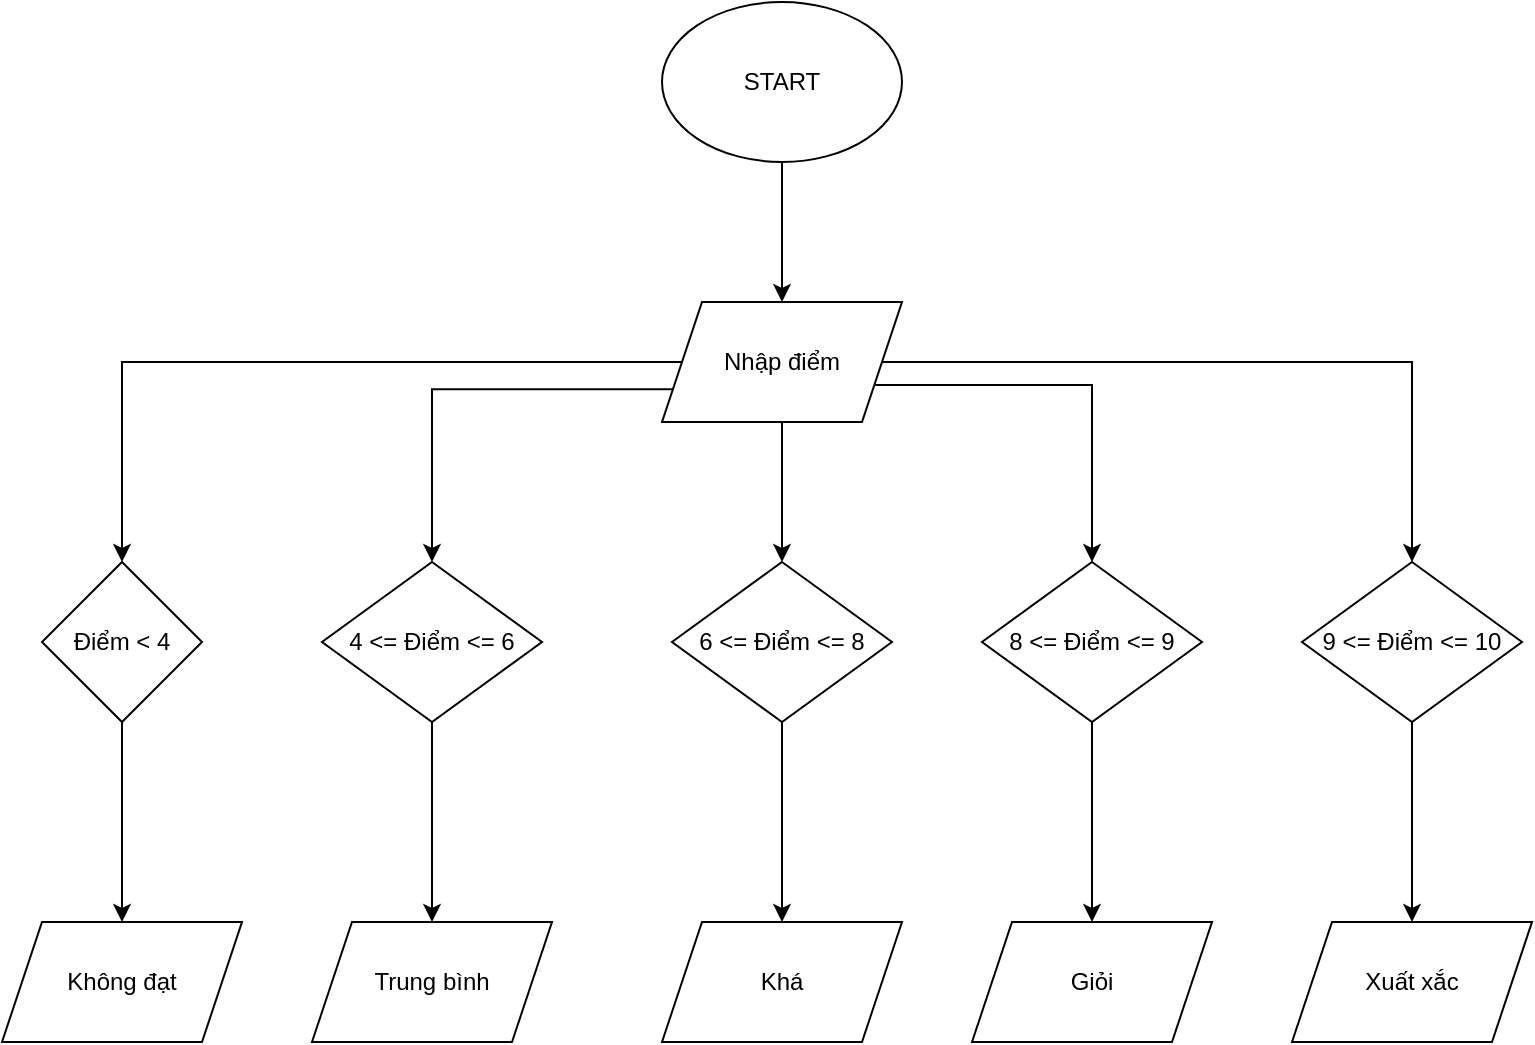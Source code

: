 <mxfile version="24.7.17">
  <diagram name="Page-1" id="Yo6T9ArMBEz426C-3j4C">
    <mxGraphModel dx="1098" dy="988" grid="1" gridSize="10" guides="1" tooltips="1" connect="1" arrows="1" fold="1" page="1" pageScale="1" pageWidth="850" pageHeight="1100" math="0" shadow="0">
      <root>
        <mxCell id="0" />
        <mxCell id="1" parent="0" />
        <mxCell id="y-uRNxsTeeFQcumJNn5d-3" value="" style="edgeStyle=orthogonalEdgeStyle;rounded=0;orthogonalLoop=1;jettySize=auto;html=1;" parent="1" source="y-uRNxsTeeFQcumJNn5d-1" target="y-uRNxsTeeFQcumJNn5d-2" edge="1">
          <mxGeometry relative="1" as="geometry" />
        </mxCell>
        <mxCell id="y-uRNxsTeeFQcumJNn5d-1" value="START" style="ellipse;whiteSpace=wrap;html=1;" parent="1" vertex="1">
          <mxGeometry x="360" y="90" width="120" height="80" as="geometry" />
        </mxCell>
        <mxCell id="RnWzGxkFvoftmNyMjEcE-6" style="edgeStyle=orthogonalEdgeStyle;rounded=0;orthogonalLoop=1;jettySize=auto;html=1;entryX=0.5;entryY=0;entryDx=0;entryDy=0;exitX=0;exitY=0.5;exitDx=0;exitDy=0;" edge="1" parent="1" source="y-uRNxsTeeFQcumJNn5d-2" target="RnWzGxkFvoftmNyMjEcE-1">
          <mxGeometry relative="1" as="geometry">
            <mxPoint x="350" y="170" as="sourcePoint" />
          </mxGeometry>
        </mxCell>
        <mxCell id="RnWzGxkFvoftmNyMjEcE-7" style="edgeStyle=orthogonalEdgeStyle;rounded=0;orthogonalLoop=1;jettySize=auto;html=1;exitX=0;exitY=0.75;exitDx=0;exitDy=0;entryX=0.5;entryY=0;entryDx=0;entryDy=0;" edge="1" parent="1" source="y-uRNxsTeeFQcumJNn5d-2" target="RnWzGxkFvoftmNyMjEcE-2">
          <mxGeometry relative="1" as="geometry" />
        </mxCell>
        <mxCell id="RnWzGxkFvoftmNyMjEcE-8" style="edgeStyle=orthogonalEdgeStyle;rounded=0;orthogonalLoop=1;jettySize=auto;html=1;entryX=0.5;entryY=0;entryDx=0;entryDy=0;" edge="1" parent="1" source="y-uRNxsTeeFQcumJNn5d-2" target="RnWzGxkFvoftmNyMjEcE-3">
          <mxGeometry relative="1" as="geometry" />
        </mxCell>
        <mxCell id="RnWzGxkFvoftmNyMjEcE-9" style="edgeStyle=orthogonalEdgeStyle;rounded=0;orthogonalLoop=1;jettySize=auto;html=1;exitX=1;exitY=0.5;exitDx=0;exitDy=0;entryX=0.5;entryY=0;entryDx=0;entryDy=0;" edge="1" parent="1" source="y-uRNxsTeeFQcumJNn5d-2" target="RnWzGxkFvoftmNyMjEcE-5">
          <mxGeometry relative="1" as="geometry" />
        </mxCell>
        <mxCell id="RnWzGxkFvoftmNyMjEcE-10" style="edgeStyle=orthogonalEdgeStyle;rounded=0;orthogonalLoop=1;jettySize=auto;html=1;exitX=1;exitY=0.75;exitDx=0;exitDy=0;entryX=0.5;entryY=0;entryDx=0;entryDy=0;" edge="1" parent="1" source="y-uRNxsTeeFQcumJNn5d-2" target="RnWzGxkFvoftmNyMjEcE-4">
          <mxGeometry relative="1" as="geometry" />
        </mxCell>
        <mxCell id="y-uRNxsTeeFQcumJNn5d-2" value="Nhập điểm" style="shape=parallelogram;perimeter=parallelogramPerimeter;whiteSpace=wrap;html=1;fixedSize=1;" parent="1" vertex="1">
          <mxGeometry x="360" y="240" width="120" height="60" as="geometry" />
        </mxCell>
        <mxCell id="RnWzGxkFvoftmNyMjEcE-20" style="edgeStyle=orthogonalEdgeStyle;rounded=0;orthogonalLoop=1;jettySize=auto;html=1;entryX=0.5;entryY=0;entryDx=0;entryDy=0;" edge="1" parent="1" source="RnWzGxkFvoftmNyMjEcE-1" target="RnWzGxkFvoftmNyMjEcE-11">
          <mxGeometry relative="1" as="geometry" />
        </mxCell>
        <mxCell id="RnWzGxkFvoftmNyMjEcE-1" value="Điểm &amp;lt; 4" style="rhombus;whiteSpace=wrap;html=1;" vertex="1" parent="1">
          <mxGeometry x="50" y="370" width="80" height="80" as="geometry" />
        </mxCell>
        <mxCell id="RnWzGxkFvoftmNyMjEcE-19" style="edgeStyle=orthogonalEdgeStyle;rounded=0;orthogonalLoop=1;jettySize=auto;html=1;entryX=0.5;entryY=0;entryDx=0;entryDy=0;" edge="1" parent="1" source="RnWzGxkFvoftmNyMjEcE-2" target="RnWzGxkFvoftmNyMjEcE-12">
          <mxGeometry relative="1" as="geometry" />
        </mxCell>
        <mxCell id="RnWzGxkFvoftmNyMjEcE-2" value="4 &amp;lt;= Điểm &amp;lt;= 6" style="rhombus;whiteSpace=wrap;html=1;" vertex="1" parent="1">
          <mxGeometry x="190" y="370" width="110" height="80" as="geometry" />
        </mxCell>
        <mxCell id="RnWzGxkFvoftmNyMjEcE-18" style="edgeStyle=orthogonalEdgeStyle;rounded=0;orthogonalLoop=1;jettySize=auto;html=1;" edge="1" parent="1" source="RnWzGxkFvoftmNyMjEcE-3" target="RnWzGxkFvoftmNyMjEcE-13">
          <mxGeometry relative="1" as="geometry" />
        </mxCell>
        <mxCell id="RnWzGxkFvoftmNyMjEcE-3" value="6 &amp;lt;= Điểm &amp;lt;= 8" style="rhombus;whiteSpace=wrap;html=1;" vertex="1" parent="1">
          <mxGeometry x="365" y="370" width="110" height="80" as="geometry" />
        </mxCell>
        <mxCell id="RnWzGxkFvoftmNyMjEcE-17" style="edgeStyle=orthogonalEdgeStyle;rounded=0;orthogonalLoop=1;jettySize=auto;html=1;entryX=0.5;entryY=0;entryDx=0;entryDy=0;" edge="1" parent="1" source="RnWzGxkFvoftmNyMjEcE-4" target="RnWzGxkFvoftmNyMjEcE-14">
          <mxGeometry relative="1" as="geometry" />
        </mxCell>
        <mxCell id="RnWzGxkFvoftmNyMjEcE-4" value="8 &amp;lt;= Điểm &amp;lt;= 9" style="rhombus;whiteSpace=wrap;html=1;" vertex="1" parent="1">
          <mxGeometry x="520" y="370" width="110" height="80" as="geometry" />
        </mxCell>
        <mxCell id="RnWzGxkFvoftmNyMjEcE-16" style="edgeStyle=orthogonalEdgeStyle;rounded=0;orthogonalLoop=1;jettySize=auto;html=1;" edge="1" parent="1" source="RnWzGxkFvoftmNyMjEcE-5" target="RnWzGxkFvoftmNyMjEcE-15">
          <mxGeometry relative="1" as="geometry" />
        </mxCell>
        <mxCell id="RnWzGxkFvoftmNyMjEcE-5" value="9 &amp;lt;= Điểm &amp;lt;= 10" style="rhombus;whiteSpace=wrap;html=1;" vertex="1" parent="1">
          <mxGeometry x="680" y="370" width="110" height="80" as="geometry" />
        </mxCell>
        <mxCell id="RnWzGxkFvoftmNyMjEcE-11" value="Không đạt" style="shape=parallelogram;perimeter=parallelogramPerimeter;whiteSpace=wrap;html=1;fixedSize=1;" vertex="1" parent="1">
          <mxGeometry x="30" y="550" width="120" height="60" as="geometry" />
        </mxCell>
        <mxCell id="RnWzGxkFvoftmNyMjEcE-12" value="Trung bình" style="shape=parallelogram;perimeter=parallelogramPerimeter;whiteSpace=wrap;html=1;fixedSize=1;" vertex="1" parent="1">
          <mxGeometry x="185" y="550" width="120" height="60" as="geometry" />
        </mxCell>
        <mxCell id="RnWzGxkFvoftmNyMjEcE-13" value="Khá" style="shape=parallelogram;perimeter=parallelogramPerimeter;whiteSpace=wrap;html=1;fixedSize=1;" vertex="1" parent="1">
          <mxGeometry x="360" y="550" width="120" height="60" as="geometry" />
        </mxCell>
        <mxCell id="RnWzGxkFvoftmNyMjEcE-14" value="Giỏi" style="shape=parallelogram;perimeter=parallelogramPerimeter;whiteSpace=wrap;html=1;fixedSize=1;" vertex="1" parent="1">
          <mxGeometry x="515" y="550" width="120" height="60" as="geometry" />
        </mxCell>
        <mxCell id="RnWzGxkFvoftmNyMjEcE-15" value="Xuất xắc" style="shape=parallelogram;perimeter=parallelogramPerimeter;whiteSpace=wrap;html=1;fixedSize=1;" vertex="1" parent="1">
          <mxGeometry x="675" y="550" width="120" height="60" as="geometry" />
        </mxCell>
      </root>
    </mxGraphModel>
  </diagram>
</mxfile>
